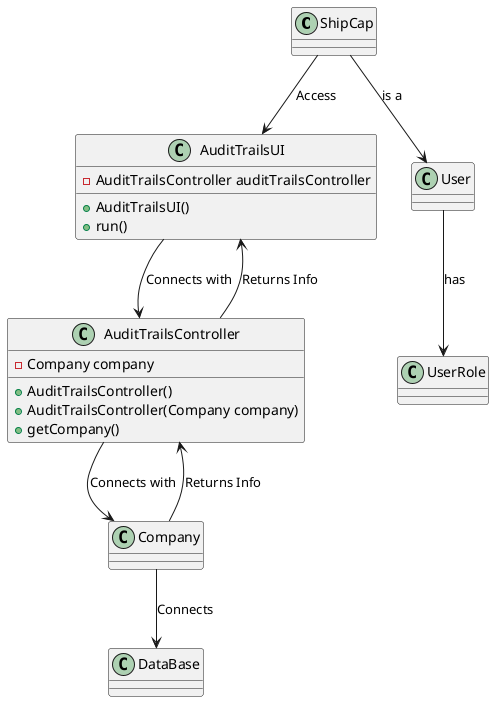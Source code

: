 @startuml
'https://plantuml.com/class-diagram

class ShipCap{

}

class User{

}

class UserRole{

}

class Company{

}

class AuditTrailsUI{
    -AuditTrailsController auditTrailsController
    +AuditTrailsUI()
    +run()
}

class AuditTrailsController{
    -Company company
    +AuditTrailsController()
    +AuditTrailsController(Company company)
    +getCompany()
}

ShipCap --> AuditTrailsUI : Access
AuditTrailsUI -down-> AuditTrailsController : Connects with
ShipCap --> User : is a
User --> UserRole : has
AuditTrailsController -up-> AuditTrailsUI : Returns Info
AuditTrailsController --> Company : Connects with
Company --> AuditTrailsController : Returns Info
Company --> DataBase : Connects

@enduml